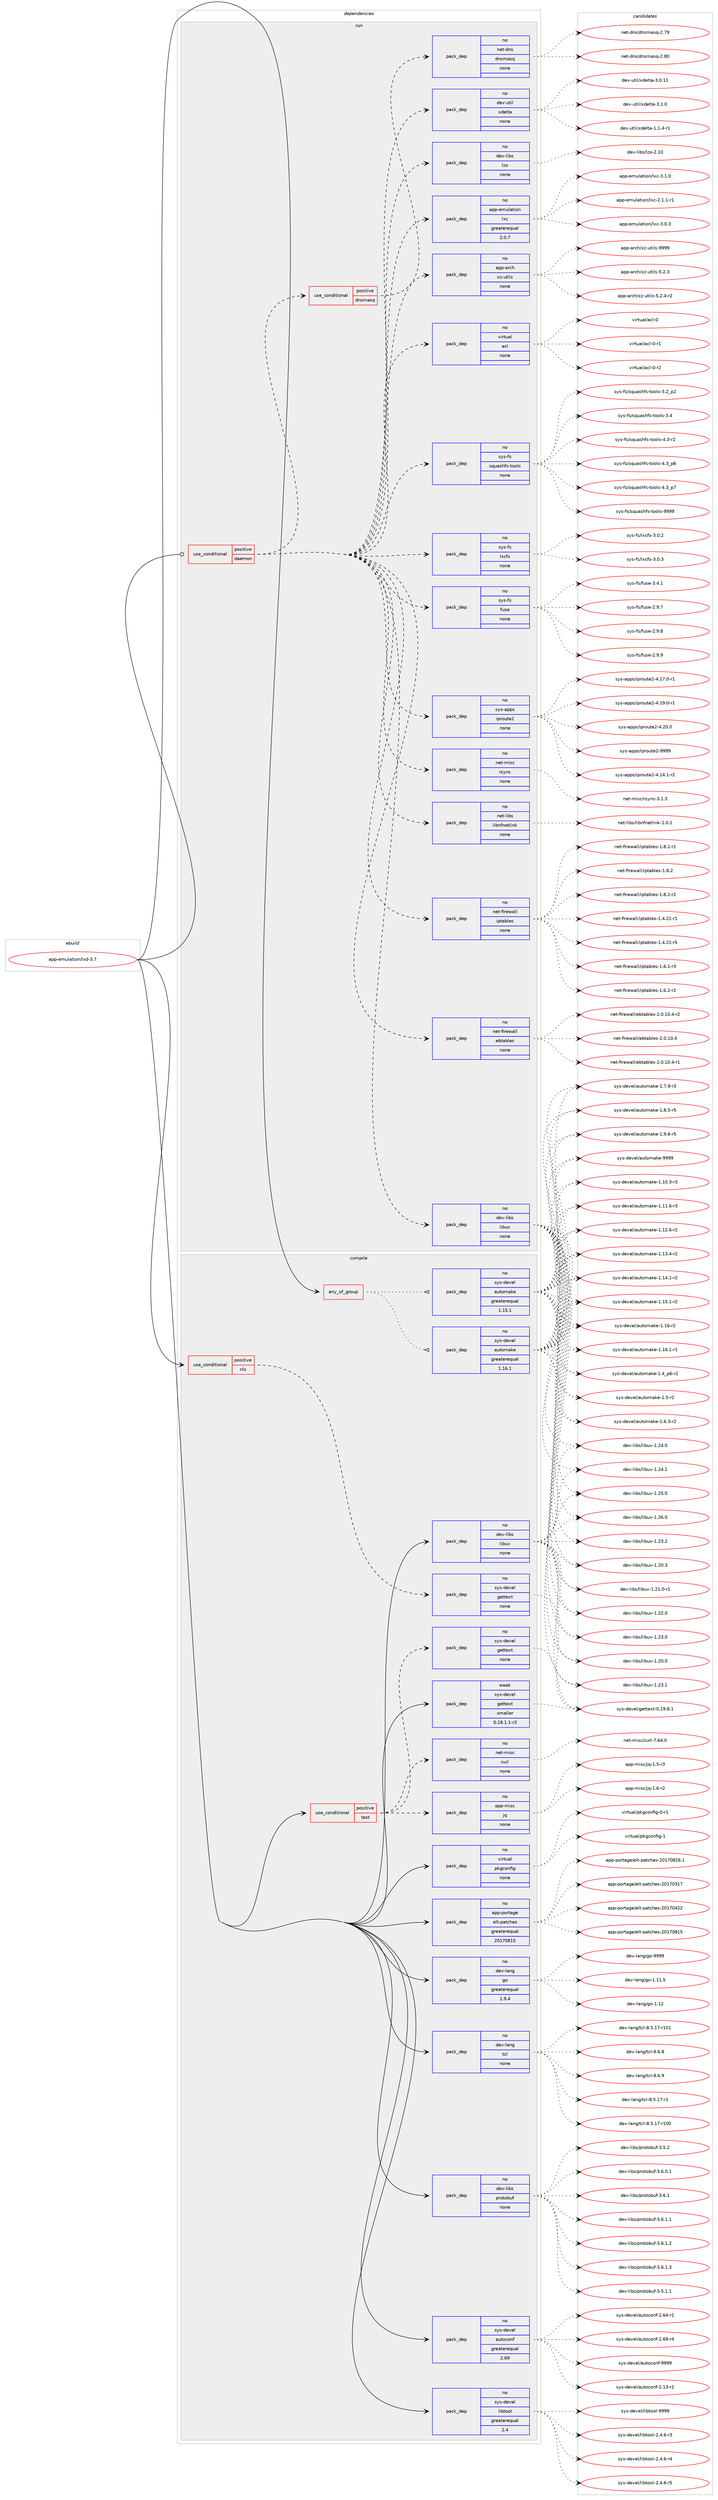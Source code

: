 digraph prolog {

# *************
# Graph options
# *************

newrank=true;
concentrate=true;
compound=true;
graph [rankdir=LR,fontname=Helvetica,fontsize=10,ranksep=1.5];#, ranksep=2.5, nodesep=0.2];
edge  [arrowhead=vee];
node  [fontname=Helvetica,fontsize=10];

# **********
# The ebuild
# **********

subgraph cluster_leftcol {
color=gray;
rank=same;
label=<<i>ebuild</i>>;
id [label="app-emulation/lxd-3.7", color=red, width=4, href="../app-emulation/lxd-3.7.svg"];
}

# ****************
# The dependencies
# ****************

subgraph cluster_midcol {
color=gray;
label=<<i>dependencies</i>>;
subgraph cluster_compile {
fillcolor="#eeeeee";
style=filled;
label=<<i>compile</i>>;
subgraph any19477 {
dependency1287120 [label=<<TABLE BORDER="0" CELLBORDER="1" CELLSPACING="0" CELLPADDING="4"><TR><TD CELLPADDING="10">any_of_group</TD></TR></TABLE>>, shape=none, color=red];subgraph pack916856 {
dependency1287121 [label=<<TABLE BORDER="0" CELLBORDER="1" CELLSPACING="0" CELLPADDING="4" WIDTH="220"><TR><TD ROWSPAN="6" CELLPADDING="30">pack_dep</TD></TR><TR><TD WIDTH="110">no</TD></TR><TR><TD>sys-devel</TD></TR><TR><TD>automake</TD></TR><TR><TD>greaterequal</TD></TR><TR><TD>1.16.1</TD></TR></TABLE>>, shape=none, color=blue];
}
dependency1287120:e -> dependency1287121:w [weight=20,style="dotted",arrowhead="oinv"];
subgraph pack916857 {
dependency1287122 [label=<<TABLE BORDER="0" CELLBORDER="1" CELLSPACING="0" CELLPADDING="4" WIDTH="220"><TR><TD ROWSPAN="6" CELLPADDING="30">pack_dep</TD></TR><TR><TD WIDTH="110">no</TD></TR><TR><TD>sys-devel</TD></TR><TR><TD>automake</TD></TR><TR><TD>greaterequal</TD></TR><TR><TD>1.15.1</TD></TR></TABLE>>, shape=none, color=blue];
}
dependency1287120:e -> dependency1287122:w [weight=20,style="dotted",arrowhead="oinv"];
}
id:e -> dependency1287120:w [weight=20,style="solid",arrowhead="vee"];
subgraph cond350259 {
dependency1287123 [label=<<TABLE BORDER="0" CELLBORDER="1" CELLSPACING="0" CELLPADDING="4"><TR><TD ROWSPAN="3" CELLPADDING="10">use_conditional</TD></TR><TR><TD>positive</TD></TR><TR><TD>nls</TD></TR></TABLE>>, shape=none, color=red];
subgraph pack916858 {
dependency1287124 [label=<<TABLE BORDER="0" CELLBORDER="1" CELLSPACING="0" CELLPADDING="4" WIDTH="220"><TR><TD ROWSPAN="6" CELLPADDING="30">pack_dep</TD></TR><TR><TD WIDTH="110">no</TD></TR><TR><TD>sys-devel</TD></TR><TR><TD>gettext</TD></TR><TR><TD>none</TD></TR><TR><TD></TD></TR></TABLE>>, shape=none, color=blue];
}
dependency1287123:e -> dependency1287124:w [weight=20,style="dashed",arrowhead="vee"];
}
id:e -> dependency1287123:w [weight=20,style="solid",arrowhead="vee"];
subgraph cond350260 {
dependency1287125 [label=<<TABLE BORDER="0" CELLBORDER="1" CELLSPACING="0" CELLPADDING="4"><TR><TD ROWSPAN="3" CELLPADDING="10">use_conditional</TD></TR><TR><TD>positive</TD></TR><TR><TD>test</TD></TR></TABLE>>, shape=none, color=red];
subgraph pack916859 {
dependency1287126 [label=<<TABLE BORDER="0" CELLBORDER="1" CELLSPACING="0" CELLPADDING="4" WIDTH="220"><TR><TD ROWSPAN="6" CELLPADDING="30">pack_dep</TD></TR><TR><TD WIDTH="110">no</TD></TR><TR><TD>app-misc</TD></TR><TR><TD>jq</TD></TR><TR><TD>none</TD></TR><TR><TD></TD></TR></TABLE>>, shape=none, color=blue];
}
dependency1287125:e -> dependency1287126:w [weight=20,style="dashed",arrowhead="vee"];
subgraph pack916860 {
dependency1287127 [label=<<TABLE BORDER="0" CELLBORDER="1" CELLSPACING="0" CELLPADDING="4" WIDTH="220"><TR><TD ROWSPAN="6" CELLPADDING="30">pack_dep</TD></TR><TR><TD WIDTH="110">no</TD></TR><TR><TD>net-misc</TD></TR><TR><TD>curl</TD></TR><TR><TD>none</TD></TR><TR><TD></TD></TR></TABLE>>, shape=none, color=blue];
}
dependency1287125:e -> dependency1287127:w [weight=20,style="dashed",arrowhead="vee"];
subgraph pack916861 {
dependency1287128 [label=<<TABLE BORDER="0" CELLBORDER="1" CELLSPACING="0" CELLPADDING="4" WIDTH="220"><TR><TD ROWSPAN="6" CELLPADDING="30">pack_dep</TD></TR><TR><TD WIDTH="110">no</TD></TR><TR><TD>sys-devel</TD></TR><TR><TD>gettext</TD></TR><TR><TD>none</TD></TR><TR><TD></TD></TR></TABLE>>, shape=none, color=blue];
}
dependency1287125:e -> dependency1287128:w [weight=20,style="dashed",arrowhead="vee"];
}
id:e -> dependency1287125:w [weight=20,style="solid",arrowhead="vee"];
subgraph pack916862 {
dependency1287129 [label=<<TABLE BORDER="0" CELLBORDER="1" CELLSPACING="0" CELLPADDING="4" WIDTH="220"><TR><TD ROWSPAN="6" CELLPADDING="30">pack_dep</TD></TR><TR><TD WIDTH="110">no</TD></TR><TR><TD>app-portage</TD></TR><TR><TD>elt-patches</TD></TR><TR><TD>greaterequal</TD></TR><TR><TD>20170815</TD></TR></TABLE>>, shape=none, color=blue];
}
id:e -> dependency1287129:w [weight=20,style="solid",arrowhead="vee"];
subgraph pack916863 {
dependency1287130 [label=<<TABLE BORDER="0" CELLBORDER="1" CELLSPACING="0" CELLPADDING="4" WIDTH="220"><TR><TD ROWSPAN="6" CELLPADDING="30">pack_dep</TD></TR><TR><TD WIDTH="110">no</TD></TR><TR><TD>dev-lang</TD></TR><TR><TD>go</TD></TR><TR><TD>greaterequal</TD></TR><TR><TD>1.9.4</TD></TR></TABLE>>, shape=none, color=blue];
}
id:e -> dependency1287130:w [weight=20,style="solid",arrowhead="vee"];
subgraph pack916864 {
dependency1287131 [label=<<TABLE BORDER="0" CELLBORDER="1" CELLSPACING="0" CELLPADDING="4" WIDTH="220"><TR><TD ROWSPAN="6" CELLPADDING="30">pack_dep</TD></TR><TR><TD WIDTH="110">no</TD></TR><TR><TD>dev-lang</TD></TR><TR><TD>tcl</TD></TR><TR><TD>none</TD></TR><TR><TD></TD></TR></TABLE>>, shape=none, color=blue];
}
id:e -> dependency1287131:w [weight=20,style="solid",arrowhead="vee"];
subgraph pack916865 {
dependency1287132 [label=<<TABLE BORDER="0" CELLBORDER="1" CELLSPACING="0" CELLPADDING="4" WIDTH="220"><TR><TD ROWSPAN="6" CELLPADDING="30">pack_dep</TD></TR><TR><TD WIDTH="110">no</TD></TR><TR><TD>dev-libs</TD></TR><TR><TD>libuv</TD></TR><TR><TD>none</TD></TR><TR><TD></TD></TR></TABLE>>, shape=none, color=blue];
}
id:e -> dependency1287132:w [weight=20,style="solid",arrowhead="vee"];
subgraph pack916866 {
dependency1287133 [label=<<TABLE BORDER="0" CELLBORDER="1" CELLSPACING="0" CELLPADDING="4" WIDTH="220"><TR><TD ROWSPAN="6" CELLPADDING="30">pack_dep</TD></TR><TR><TD WIDTH="110">no</TD></TR><TR><TD>dev-libs</TD></TR><TR><TD>protobuf</TD></TR><TR><TD>none</TD></TR><TR><TD></TD></TR></TABLE>>, shape=none, color=blue];
}
id:e -> dependency1287133:w [weight=20,style="solid",arrowhead="vee"];
subgraph pack916867 {
dependency1287134 [label=<<TABLE BORDER="0" CELLBORDER="1" CELLSPACING="0" CELLPADDING="4" WIDTH="220"><TR><TD ROWSPAN="6" CELLPADDING="30">pack_dep</TD></TR><TR><TD WIDTH="110">no</TD></TR><TR><TD>sys-devel</TD></TR><TR><TD>autoconf</TD></TR><TR><TD>greaterequal</TD></TR><TR><TD>2.69</TD></TR></TABLE>>, shape=none, color=blue];
}
id:e -> dependency1287134:w [weight=20,style="solid",arrowhead="vee"];
subgraph pack916868 {
dependency1287135 [label=<<TABLE BORDER="0" CELLBORDER="1" CELLSPACING="0" CELLPADDING="4" WIDTH="220"><TR><TD ROWSPAN="6" CELLPADDING="30">pack_dep</TD></TR><TR><TD WIDTH="110">no</TD></TR><TR><TD>sys-devel</TD></TR><TR><TD>libtool</TD></TR><TR><TD>greaterequal</TD></TR><TR><TD>2.4</TD></TR></TABLE>>, shape=none, color=blue];
}
id:e -> dependency1287135:w [weight=20,style="solid",arrowhead="vee"];
subgraph pack916869 {
dependency1287136 [label=<<TABLE BORDER="0" CELLBORDER="1" CELLSPACING="0" CELLPADDING="4" WIDTH="220"><TR><TD ROWSPAN="6" CELLPADDING="30">pack_dep</TD></TR><TR><TD WIDTH="110">no</TD></TR><TR><TD>virtual</TD></TR><TR><TD>pkgconfig</TD></TR><TR><TD>none</TD></TR><TR><TD></TD></TR></TABLE>>, shape=none, color=blue];
}
id:e -> dependency1287136:w [weight=20,style="solid",arrowhead="vee"];
subgraph pack916870 {
dependency1287137 [label=<<TABLE BORDER="0" CELLBORDER="1" CELLSPACING="0" CELLPADDING="4" WIDTH="220"><TR><TD ROWSPAN="6" CELLPADDING="30">pack_dep</TD></TR><TR><TD WIDTH="110">weak</TD></TR><TR><TD>sys-devel</TD></TR><TR><TD>gettext</TD></TR><TR><TD>smaller</TD></TR><TR><TD>0.18.1.1-r3</TD></TR></TABLE>>, shape=none, color=blue];
}
id:e -> dependency1287137:w [weight=20,style="solid",arrowhead="vee"];
}
subgraph cluster_compileandrun {
fillcolor="#eeeeee";
style=filled;
label=<<i>compile and run</i>>;
}
subgraph cluster_run {
fillcolor="#eeeeee";
style=filled;
label=<<i>run</i>>;
subgraph cond350261 {
dependency1287138 [label=<<TABLE BORDER="0" CELLBORDER="1" CELLSPACING="0" CELLPADDING="4"><TR><TD ROWSPAN="3" CELLPADDING="10">use_conditional</TD></TR><TR><TD>positive</TD></TR><TR><TD>daemon</TD></TR></TABLE>>, shape=none, color=red];
subgraph pack916871 {
dependency1287139 [label=<<TABLE BORDER="0" CELLBORDER="1" CELLSPACING="0" CELLPADDING="4" WIDTH="220"><TR><TD ROWSPAN="6" CELLPADDING="30">pack_dep</TD></TR><TR><TD WIDTH="110">no</TD></TR><TR><TD>app-arch</TD></TR><TR><TD>xz-utils</TD></TR><TR><TD>none</TD></TR><TR><TD></TD></TR></TABLE>>, shape=none, color=blue];
}
dependency1287138:e -> dependency1287139:w [weight=20,style="dashed",arrowhead="vee"];
subgraph pack916872 {
dependency1287140 [label=<<TABLE BORDER="0" CELLBORDER="1" CELLSPACING="0" CELLPADDING="4" WIDTH="220"><TR><TD ROWSPAN="6" CELLPADDING="30">pack_dep</TD></TR><TR><TD WIDTH="110">no</TD></TR><TR><TD>app-emulation</TD></TR><TR><TD>lxc</TD></TR><TR><TD>greaterequal</TD></TR><TR><TD>2.0.7</TD></TR></TABLE>>, shape=none, color=blue];
}
dependency1287138:e -> dependency1287140:w [weight=20,style="dashed",arrowhead="vee"];
subgraph pack916873 {
dependency1287141 [label=<<TABLE BORDER="0" CELLBORDER="1" CELLSPACING="0" CELLPADDING="4" WIDTH="220"><TR><TD ROWSPAN="6" CELLPADDING="30">pack_dep</TD></TR><TR><TD WIDTH="110">no</TD></TR><TR><TD>dev-libs</TD></TR><TR><TD>libuv</TD></TR><TR><TD>none</TD></TR><TR><TD></TD></TR></TABLE>>, shape=none, color=blue];
}
dependency1287138:e -> dependency1287141:w [weight=20,style="dashed",arrowhead="vee"];
subgraph pack916874 {
dependency1287142 [label=<<TABLE BORDER="0" CELLBORDER="1" CELLSPACING="0" CELLPADDING="4" WIDTH="220"><TR><TD ROWSPAN="6" CELLPADDING="30">pack_dep</TD></TR><TR><TD WIDTH="110">no</TD></TR><TR><TD>dev-libs</TD></TR><TR><TD>lzo</TD></TR><TR><TD>none</TD></TR><TR><TD></TD></TR></TABLE>>, shape=none, color=blue];
}
dependency1287138:e -> dependency1287142:w [weight=20,style="dashed",arrowhead="vee"];
subgraph pack916875 {
dependency1287143 [label=<<TABLE BORDER="0" CELLBORDER="1" CELLSPACING="0" CELLPADDING="4" WIDTH="220"><TR><TD ROWSPAN="6" CELLPADDING="30">pack_dep</TD></TR><TR><TD WIDTH="110">no</TD></TR><TR><TD>dev-util</TD></TR><TR><TD>xdelta</TD></TR><TR><TD>none</TD></TR><TR><TD></TD></TR></TABLE>>, shape=none, color=blue];
}
dependency1287138:e -> dependency1287143:w [weight=20,style="dashed",arrowhead="vee"];
subgraph cond350262 {
dependency1287144 [label=<<TABLE BORDER="0" CELLBORDER="1" CELLSPACING="0" CELLPADDING="4"><TR><TD ROWSPAN="3" CELLPADDING="10">use_conditional</TD></TR><TR><TD>positive</TD></TR><TR><TD>dnsmasq</TD></TR></TABLE>>, shape=none, color=red];
subgraph pack916876 {
dependency1287145 [label=<<TABLE BORDER="0" CELLBORDER="1" CELLSPACING="0" CELLPADDING="4" WIDTH="220"><TR><TD ROWSPAN="6" CELLPADDING="30">pack_dep</TD></TR><TR><TD WIDTH="110">no</TD></TR><TR><TD>net-dns</TD></TR><TR><TD>dnsmasq</TD></TR><TR><TD>none</TD></TR><TR><TD></TD></TR></TABLE>>, shape=none, color=blue];
}
dependency1287144:e -> dependency1287145:w [weight=20,style="dashed",arrowhead="vee"];
}
dependency1287138:e -> dependency1287144:w [weight=20,style="dashed",arrowhead="vee"];
subgraph pack916877 {
dependency1287146 [label=<<TABLE BORDER="0" CELLBORDER="1" CELLSPACING="0" CELLPADDING="4" WIDTH="220"><TR><TD ROWSPAN="6" CELLPADDING="30">pack_dep</TD></TR><TR><TD WIDTH="110">no</TD></TR><TR><TD>net-firewall</TD></TR><TR><TD>ebtables</TD></TR><TR><TD>none</TD></TR><TR><TD></TD></TR></TABLE>>, shape=none, color=blue];
}
dependency1287138:e -> dependency1287146:w [weight=20,style="dashed",arrowhead="vee"];
subgraph pack916878 {
dependency1287147 [label=<<TABLE BORDER="0" CELLBORDER="1" CELLSPACING="0" CELLPADDING="4" WIDTH="220"><TR><TD ROWSPAN="6" CELLPADDING="30">pack_dep</TD></TR><TR><TD WIDTH="110">no</TD></TR><TR><TD>net-firewall</TD></TR><TR><TD>iptables</TD></TR><TR><TD>none</TD></TR><TR><TD></TD></TR></TABLE>>, shape=none, color=blue];
}
dependency1287138:e -> dependency1287147:w [weight=20,style="dashed",arrowhead="vee"];
subgraph pack916879 {
dependency1287148 [label=<<TABLE BORDER="0" CELLBORDER="1" CELLSPACING="0" CELLPADDING="4" WIDTH="220"><TR><TD ROWSPAN="6" CELLPADDING="30">pack_dep</TD></TR><TR><TD WIDTH="110">no</TD></TR><TR><TD>net-libs</TD></TR><TR><TD>libnfnetlink</TD></TR><TR><TD>none</TD></TR><TR><TD></TD></TR></TABLE>>, shape=none, color=blue];
}
dependency1287138:e -> dependency1287148:w [weight=20,style="dashed",arrowhead="vee"];
subgraph pack916880 {
dependency1287149 [label=<<TABLE BORDER="0" CELLBORDER="1" CELLSPACING="0" CELLPADDING="4" WIDTH="220"><TR><TD ROWSPAN="6" CELLPADDING="30">pack_dep</TD></TR><TR><TD WIDTH="110">no</TD></TR><TR><TD>net-misc</TD></TR><TR><TD>rsync</TD></TR><TR><TD>none</TD></TR><TR><TD></TD></TR></TABLE>>, shape=none, color=blue];
}
dependency1287138:e -> dependency1287149:w [weight=20,style="dashed",arrowhead="vee"];
subgraph pack916881 {
dependency1287150 [label=<<TABLE BORDER="0" CELLBORDER="1" CELLSPACING="0" CELLPADDING="4" WIDTH="220"><TR><TD ROWSPAN="6" CELLPADDING="30">pack_dep</TD></TR><TR><TD WIDTH="110">no</TD></TR><TR><TD>sys-apps</TD></TR><TR><TD>iproute2</TD></TR><TR><TD>none</TD></TR><TR><TD></TD></TR></TABLE>>, shape=none, color=blue];
}
dependency1287138:e -> dependency1287150:w [weight=20,style="dashed",arrowhead="vee"];
subgraph pack916882 {
dependency1287151 [label=<<TABLE BORDER="0" CELLBORDER="1" CELLSPACING="0" CELLPADDING="4" WIDTH="220"><TR><TD ROWSPAN="6" CELLPADDING="30">pack_dep</TD></TR><TR><TD WIDTH="110">no</TD></TR><TR><TD>sys-fs</TD></TR><TR><TD>fuse</TD></TR><TR><TD>none</TD></TR><TR><TD></TD></TR></TABLE>>, shape=none, color=blue];
}
dependency1287138:e -> dependency1287151:w [weight=20,style="dashed",arrowhead="vee"];
subgraph pack916883 {
dependency1287152 [label=<<TABLE BORDER="0" CELLBORDER="1" CELLSPACING="0" CELLPADDING="4" WIDTH="220"><TR><TD ROWSPAN="6" CELLPADDING="30">pack_dep</TD></TR><TR><TD WIDTH="110">no</TD></TR><TR><TD>sys-fs</TD></TR><TR><TD>lxcfs</TD></TR><TR><TD>none</TD></TR><TR><TD></TD></TR></TABLE>>, shape=none, color=blue];
}
dependency1287138:e -> dependency1287152:w [weight=20,style="dashed",arrowhead="vee"];
subgraph pack916884 {
dependency1287153 [label=<<TABLE BORDER="0" CELLBORDER="1" CELLSPACING="0" CELLPADDING="4" WIDTH="220"><TR><TD ROWSPAN="6" CELLPADDING="30">pack_dep</TD></TR><TR><TD WIDTH="110">no</TD></TR><TR><TD>sys-fs</TD></TR><TR><TD>squashfs-tools</TD></TR><TR><TD>none</TD></TR><TR><TD></TD></TR></TABLE>>, shape=none, color=blue];
}
dependency1287138:e -> dependency1287153:w [weight=20,style="dashed",arrowhead="vee"];
subgraph pack916885 {
dependency1287154 [label=<<TABLE BORDER="0" CELLBORDER="1" CELLSPACING="0" CELLPADDING="4" WIDTH="220"><TR><TD ROWSPAN="6" CELLPADDING="30">pack_dep</TD></TR><TR><TD WIDTH="110">no</TD></TR><TR><TD>virtual</TD></TR><TR><TD>acl</TD></TR><TR><TD>none</TD></TR><TR><TD></TD></TR></TABLE>>, shape=none, color=blue];
}
dependency1287138:e -> dependency1287154:w [weight=20,style="dashed",arrowhead="vee"];
}
id:e -> dependency1287138:w [weight=20,style="solid",arrowhead="odot"];
}
}

# **************
# The candidates
# **************

subgraph cluster_choices {
rank=same;
color=gray;
label=<<i>candidates</i>>;

subgraph choice916856 {
color=black;
nodesep=1;
choice11512111545100101118101108479711711611110997107101454946494846514511451 [label="sys-devel/automake-1.10.3-r3", color=red, width=4,href="../sys-devel/automake-1.10.3-r3.svg"];
choice11512111545100101118101108479711711611110997107101454946494946544511451 [label="sys-devel/automake-1.11.6-r3", color=red, width=4,href="../sys-devel/automake-1.11.6-r3.svg"];
choice11512111545100101118101108479711711611110997107101454946495046544511450 [label="sys-devel/automake-1.12.6-r2", color=red, width=4,href="../sys-devel/automake-1.12.6-r2.svg"];
choice11512111545100101118101108479711711611110997107101454946495146524511450 [label="sys-devel/automake-1.13.4-r2", color=red, width=4,href="../sys-devel/automake-1.13.4-r2.svg"];
choice11512111545100101118101108479711711611110997107101454946495246494511450 [label="sys-devel/automake-1.14.1-r2", color=red, width=4,href="../sys-devel/automake-1.14.1-r2.svg"];
choice11512111545100101118101108479711711611110997107101454946495346494511450 [label="sys-devel/automake-1.15.1-r2", color=red, width=4,href="../sys-devel/automake-1.15.1-r2.svg"];
choice1151211154510010111810110847971171161111099710710145494649544511450 [label="sys-devel/automake-1.16-r2", color=red, width=4,href="../sys-devel/automake-1.16-r2.svg"];
choice11512111545100101118101108479711711611110997107101454946495446494511449 [label="sys-devel/automake-1.16.1-r1", color=red, width=4,href="../sys-devel/automake-1.16.1-r1.svg"];
choice115121115451001011181011084797117116111109971071014549465295112544511450 [label="sys-devel/automake-1.4_p6-r2", color=red, width=4,href="../sys-devel/automake-1.4_p6-r2.svg"];
choice11512111545100101118101108479711711611110997107101454946534511450 [label="sys-devel/automake-1.5-r2", color=red, width=4,href="../sys-devel/automake-1.5-r2.svg"];
choice115121115451001011181011084797117116111109971071014549465446514511450 [label="sys-devel/automake-1.6.3-r2", color=red, width=4,href="../sys-devel/automake-1.6.3-r2.svg"];
choice115121115451001011181011084797117116111109971071014549465546574511451 [label="sys-devel/automake-1.7.9-r3", color=red, width=4,href="../sys-devel/automake-1.7.9-r3.svg"];
choice115121115451001011181011084797117116111109971071014549465646534511453 [label="sys-devel/automake-1.8.5-r5", color=red, width=4,href="../sys-devel/automake-1.8.5-r5.svg"];
choice115121115451001011181011084797117116111109971071014549465746544511453 [label="sys-devel/automake-1.9.6-r5", color=red, width=4,href="../sys-devel/automake-1.9.6-r5.svg"];
choice115121115451001011181011084797117116111109971071014557575757 [label="sys-devel/automake-9999", color=red, width=4,href="../sys-devel/automake-9999.svg"];
dependency1287121:e -> choice11512111545100101118101108479711711611110997107101454946494846514511451:w [style=dotted,weight="100"];
dependency1287121:e -> choice11512111545100101118101108479711711611110997107101454946494946544511451:w [style=dotted,weight="100"];
dependency1287121:e -> choice11512111545100101118101108479711711611110997107101454946495046544511450:w [style=dotted,weight="100"];
dependency1287121:e -> choice11512111545100101118101108479711711611110997107101454946495146524511450:w [style=dotted,weight="100"];
dependency1287121:e -> choice11512111545100101118101108479711711611110997107101454946495246494511450:w [style=dotted,weight="100"];
dependency1287121:e -> choice11512111545100101118101108479711711611110997107101454946495346494511450:w [style=dotted,weight="100"];
dependency1287121:e -> choice1151211154510010111810110847971171161111099710710145494649544511450:w [style=dotted,weight="100"];
dependency1287121:e -> choice11512111545100101118101108479711711611110997107101454946495446494511449:w [style=dotted,weight="100"];
dependency1287121:e -> choice115121115451001011181011084797117116111109971071014549465295112544511450:w [style=dotted,weight="100"];
dependency1287121:e -> choice11512111545100101118101108479711711611110997107101454946534511450:w [style=dotted,weight="100"];
dependency1287121:e -> choice115121115451001011181011084797117116111109971071014549465446514511450:w [style=dotted,weight="100"];
dependency1287121:e -> choice115121115451001011181011084797117116111109971071014549465546574511451:w [style=dotted,weight="100"];
dependency1287121:e -> choice115121115451001011181011084797117116111109971071014549465646534511453:w [style=dotted,weight="100"];
dependency1287121:e -> choice115121115451001011181011084797117116111109971071014549465746544511453:w [style=dotted,weight="100"];
dependency1287121:e -> choice115121115451001011181011084797117116111109971071014557575757:w [style=dotted,weight="100"];
}
subgraph choice916857 {
color=black;
nodesep=1;
choice11512111545100101118101108479711711611110997107101454946494846514511451 [label="sys-devel/automake-1.10.3-r3", color=red, width=4,href="../sys-devel/automake-1.10.3-r3.svg"];
choice11512111545100101118101108479711711611110997107101454946494946544511451 [label="sys-devel/automake-1.11.6-r3", color=red, width=4,href="../sys-devel/automake-1.11.6-r3.svg"];
choice11512111545100101118101108479711711611110997107101454946495046544511450 [label="sys-devel/automake-1.12.6-r2", color=red, width=4,href="../sys-devel/automake-1.12.6-r2.svg"];
choice11512111545100101118101108479711711611110997107101454946495146524511450 [label="sys-devel/automake-1.13.4-r2", color=red, width=4,href="../sys-devel/automake-1.13.4-r2.svg"];
choice11512111545100101118101108479711711611110997107101454946495246494511450 [label="sys-devel/automake-1.14.1-r2", color=red, width=4,href="../sys-devel/automake-1.14.1-r2.svg"];
choice11512111545100101118101108479711711611110997107101454946495346494511450 [label="sys-devel/automake-1.15.1-r2", color=red, width=4,href="../sys-devel/automake-1.15.1-r2.svg"];
choice1151211154510010111810110847971171161111099710710145494649544511450 [label="sys-devel/automake-1.16-r2", color=red, width=4,href="../sys-devel/automake-1.16-r2.svg"];
choice11512111545100101118101108479711711611110997107101454946495446494511449 [label="sys-devel/automake-1.16.1-r1", color=red, width=4,href="../sys-devel/automake-1.16.1-r1.svg"];
choice115121115451001011181011084797117116111109971071014549465295112544511450 [label="sys-devel/automake-1.4_p6-r2", color=red, width=4,href="../sys-devel/automake-1.4_p6-r2.svg"];
choice11512111545100101118101108479711711611110997107101454946534511450 [label="sys-devel/automake-1.5-r2", color=red, width=4,href="../sys-devel/automake-1.5-r2.svg"];
choice115121115451001011181011084797117116111109971071014549465446514511450 [label="sys-devel/automake-1.6.3-r2", color=red, width=4,href="../sys-devel/automake-1.6.3-r2.svg"];
choice115121115451001011181011084797117116111109971071014549465546574511451 [label="sys-devel/automake-1.7.9-r3", color=red, width=4,href="../sys-devel/automake-1.7.9-r3.svg"];
choice115121115451001011181011084797117116111109971071014549465646534511453 [label="sys-devel/automake-1.8.5-r5", color=red, width=4,href="../sys-devel/automake-1.8.5-r5.svg"];
choice115121115451001011181011084797117116111109971071014549465746544511453 [label="sys-devel/automake-1.9.6-r5", color=red, width=4,href="../sys-devel/automake-1.9.6-r5.svg"];
choice115121115451001011181011084797117116111109971071014557575757 [label="sys-devel/automake-9999", color=red, width=4,href="../sys-devel/automake-9999.svg"];
dependency1287122:e -> choice11512111545100101118101108479711711611110997107101454946494846514511451:w [style=dotted,weight="100"];
dependency1287122:e -> choice11512111545100101118101108479711711611110997107101454946494946544511451:w [style=dotted,weight="100"];
dependency1287122:e -> choice11512111545100101118101108479711711611110997107101454946495046544511450:w [style=dotted,weight="100"];
dependency1287122:e -> choice11512111545100101118101108479711711611110997107101454946495146524511450:w [style=dotted,weight="100"];
dependency1287122:e -> choice11512111545100101118101108479711711611110997107101454946495246494511450:w [style=dotted,weight="100"];
dependency1287122:e -> choice11512111545100101118101108479711711611110997107101454946495346494511450:w [style=dotted,weight="100"];
dependency1287122:e -> choice1151211154510010111810110847971171161111099710710145494649544511450:w [style=dotted,weight="100"];
dependency1287122:e -> choice11512111545100101118101108479711711611110997107101454946495446494511449:w [style=dotted,weight="100"];
dependency1287122:e -> choice115121115451001011181011084797117116111109971071014549465295112544511450:w [style=dotted,weight="100"];
dependency1287122:e -> choice11512111545100101118101108479711711611110997107101454946534511450:w [style=dotted,weight="100"];
dependency1287122:e -> choice115121115451001011181011084797117116111109971071014549465446514511450:w [style=dotted,weight="100"];
dependency1287122:e -> choice115121115451001011181011084797117116111109971071014549465546574511451:w [style=dotted,weight="100"];
dependency1287122:e -> choice115121115451001011181011084797117116111109971071014549465646534511453:w [style=dotted,weight="100"];
dependency1287122:e -> choice115121115451001011181011084797117116111109971071014549465746544511453:w [style=dotted,weight="100"];
dependency1287122:e -> choice115121115451001011181011084797117116111109971071014557575757:w [style=dotted,weight="100"];
}
subgraph choice916858 {
color=black;
nodesep=1;
choice1151211154510010111810110847103101116116101120116454846495746564649 [label="sys-devel/gettext-0.19.8.1", color=red, width=4,href="../sys-devel/gettext-0.19.8.1.svg"];
dependency1287124:e -> choice1151211154510010111810110847103101116116101120116454846495746564649:w [style=dotted,weight="100"];
}
subgraph choice916859 {
color=black;
nodesep=1;
choice97112112451091051159947106113454946534511451 [label="app-misc/jq-1.5-r3", color=red, width=4,href="../app-misc/jq-1.5-r3.svg"];
choice97112112451091051159947106113454946544511450 [label="app-misc/jq-1.6-r2", color=red, width=4,href="../app-misc/jq-1.6-r2.svg"];
dependency1287126:e -> choice97112112451091051159947106113454946534511451:w [style=dotted,weight="100"];
dependency1287126:e -> choice97112112451091051159947106113454946544511450:w [style=dotted,weight="100"];
}
subgraph choice916860 {
color=black;
nodesep=1;
choice1101011164510910511599479911711410845554654524648 [label="net-misc/curl-7.64.0", color=red, width=4,href="../net-misc/curl-7.64.0.svg"];
dependency1287127:e -> choice1101011164510910511599479911711410845554654524648:w [style=dotted,weight="100"];
}
subgraph choice916861 {
color=black;
nodesep=1;
choice1151211154510010111810110847103101116116101120116454846495746564649 [label="sys-devel/gettext-0.19.8.1", color=red, width=4,href="../sys-devel/gettext-0.19.8.1.svg"];
dependency1287128:e -> choice1151211154510010111810110847103101116116101120116454846495746564649:w [style=dotted,weight="100"];
}
subgraph choice916862 {
color=black;
nodesep=1;
choice97112112451121111141169710310147101108116451129711699104101115455048495548514955 [label="app-portage/elt-patches-20170317", color=red, width=4,href="../app-portage/elt-patches-20170317.svg"];
choice97112112451121111141169710310147101108116451129711699104101115455048495548525050 [label="app-portage/elt-patches-20170422", color=red, width=4,href="../app-portage/elt-patches-20170422.svg"];
choice97112112451121111141169710310147101108116451129711699104101115455048495548564953 [label="app-portage/elt-patches-20170815", color=red, width=4,href="../app-portage/elt-patches-20170815.svg"];
choice971121124511211111411697103101471011081164511297116991041011154550484955485650544649 [label="app-portage/elt-patches-20170826.1", color=red, width=4,href="../app-portage/elt-patches-20170826.1.svg"];
dependency1287129:e -> choice97112112451121111141169710310147101108116451129711699104101115455048495548514955:w [style=dotted,weight="100"];
dependency1287129:e -> choice97112112451121111141169710310147101108116451129711699104101115455048495548525050:w [style=dotted,weight="100"];
dependency1287129:e -> choice97112112451121111141169710310147101108116451129711699104101115455048495548564953:w [style=dotted,weight="100"];
dependency1287129:e -> choice971121124511211111411697103101471011081164511297116991041011154550484955485650544649:w [style=dotted,weight="100"];
}
subgraph choice916863 {
color=black;
nodesep=1;
choice10010111845108971101034710311145494649494653 [label="dev-lang/go-1.11.5", color=red, width=4,href="../dev-lang/go-1.11.5.svg"];
choice1001011184510897110103471031114549464950 [label="dev-lang/go-1.12", color=red, width=4,href="../dev-lang/go-1.12.svg"];
choice1001011184510897110103471031114557575757 [label="dev-lang/go-9999", color=red, width=4,href="../dev-lang/go-9999.svg"];
dependency1287130:e -> choice10010111845108971101034710311145494649494653:w [style=dotted,weight="100"];
dependency1287130:e -> choice1001011184510897110103471031114549464950:w [style=dotted,weight="100"];
dependency1287130:e -> choice1001011184510897110103471031114557575757:w [style=dotted,weight="100"];
}
subgraph choice916864 {
color=black;
nodesep=1;
choice10010111845108971101034711699108455646534649554511449 [label="dev-lang/tcl-8.5.17-r1", color=red, width=4,href="../dev-lang/tcl-8.5.17-r1.svg"];
choice100101118451089711010347116991084556465346495545114494848 [label="dev-lang/tcl-8.5.17-r100", color=red, width=4,href="../dev-lang/tcl-8.5.17-r100.svg"];
choice100101118451089711010347116991084556465346495545114494849 [label="dev-lang/tcl-8.5.17-r101", color=red, width=4,href="../dev-lang/tcl-8.5.17-r101.svg"];
choice10010111845108971101034711699108455646544656 [label="dev-lang/tcl-8.6.8", color=red, width=4,href="../dev-lang/tcl-8.6.8.svg"];
choice10010111845108971101034711699108455646544657 [label="dev-lang/tcl-8.6.9", color=red, width=4,href="../dev-lang/tcl-8.6.9.svg"];
dependency1287131:e -> choice10010111845108971101034711699108455646534649554511449:w [style=dotted,weight="100"];
dependency1287131:e -> choice100101118451089711010347116991084556465346495545114494848:w [style=dotted,weight="100"];
dependency1287131:e -> choice100101118451089711010347116991084556465346495545114494849:w [style=dotted,weight="100"];
dependency1287131:e -> choice10010111845108971101034711699108455646544656:w [style=dotted,weight="100"];
dependency1287131:e -> choice10010111845108971101034711699108455646544657:w [style=dotted,weight="100"];
}
subgraph choice916865 {
color=black;
nodesep=1;
choice1001011184510810598115471081059811711845494650484648 [label="dev-libs/libuv-1.20.0", color=red, width=4,href="../dev-libs/libuv-1.20.0.svg"];
choice1001011184510810598115471081059811711845494650484651 [label="dev-libs/libuv-1.20.3", color=red, width=4,href="../dev-libs/libuv-1.20.3.svg"];
choice10010111845108105981154710810598117118454946504946484511449 [label="dev-libs/libuv-1.21.0-r1", color=red, width=4,href="../dev-libs/libuv-1.21.0-r1.svg"];
choice1001011184510810598115471081059811711845494650504648 [label="dev-libs/libuv-1.22.0", color=red, width=4,href="../dev-libs/libuv-1.22.0.svg"];
choice1001011184510810598115471081059811711845494650514648 [label="dev-libs/libuv-1.23.0", color=red, width=4,href="../dev-libs/libuv-1.23.0.svg"];
choice1001011184510810598115471081059811711845494650514649 [label="dev-libs/libuv-1.23.1", color=red, width=4,href="../dev-libs/libuv-1.23.1.svg"];
choice1001011184510810598115471081059811711845494650514650 [label="dev-libs/libuv-1.23.2", color=red, width=4,href="../dev-libs/libuv-1.23.2.svg"];
choice1001011184510810598115471081059811711845494650524648 [label="dev-libs/libuv-1.24.0", color=red, width=4,href="../dev-libs/libuv-1.24.0.svg"];
choice1001011184510810598115471081059811711845494650524649 [label="dev-libs/libuv-1.24.1", color=red, width=4,href="../dev-libs/libuv-1.24.1.svg"];
choice1001011184510810598115471081059811711845494650534648 [label="dev-libs/libuv-1.25.0", color=red, width=4,href="../dev-libs/libuv-1.25.0.svg"];
choice1001011184510810598115471081059811711845494650544648 [label="dev-libs/libuv-1.26.0", color=red, width=4,href="../dev-libs/libuv-1.26.0.svg"];
dependency1287132:e -> choice1001011184510810598115471081059811711845494650484648:w [style=dotted,weight="100"];
dependency1287132:e -> choice1001011184510810598115471081059811711845494650484651:w [style=dotted,weight="100"];
dependency1287132:e -> choice10010111845108105981154710810598117118454946504946484511449:w [style=dotted,weight="100"];
dependency1287132:e -> choice1001011184510810598115471081059811711845494650504648:w [style=dotted,weight="100"];
dependency1287132:e -> choice1001011184510810598115471081059811711845494650514648:w [style=dotted,weight="100"];
dependency1287132:e -> choice1001011184510810598115471081059811711845494650514649:w [style=dotted,weight="100"];
dependency1287132:e -> choice1001011184510810598115471081059811711845494650514650:w [style=dotted,weight="100"];
dependency1287132:e -> choice1001011184510810598115471081059811711845494650524648:w [style=dotted,weight="100"];
dependency1287132:e -> choice1001011184510810598115471081059811711845494650524649:w [style=dotted,weight="100"];
dependency1287132:e -> choice1001011184510810598115471081059811711845494650534648:w [style=dotted,weight="100"];
dependency1287132:e -> choice1001011184510810598115471081059811711845494650544648:w [style=dotted,weight="100"];
}
subgraph choice916866 {
color=black;
nodesep=1;
choice100101118451081059811547112114111116111981171024551465346494649 [label="dev-libs/protobuf-3.5.1.1", color=red, width=4,href="../dev-libs/protobuf-3.5.1.1.svg"];
choice10010111845108105981154711211411111611198117102455146534650 [label="dev-libs/protobuf-3.5.2", color=red, width=4,href="../dev-libs/protobuf-3.5.2.svg"];
choice100101118451081059811547112114111116111981171024551465446484649 [label="dev-libs/protobuf-3.6.0.1", color=red, width=4,href="../dev-libs/protobuf-3.6.0.1.svg"];
choice10010111845108105981154711211411111611198117102455146544649 [label="dev-libs/protobuf-3.6.1", color=red, width=4,href="../dev-libs/protobuf-3.6.1.svg"];
choice100101118451081059811547112114111116111981171024551465446494649 [label="dev-libs/protobuf-3.6.1.1", color=red, width=4,href="../dev-libs/protobuf-3.6.1.1.svg"];
choice100101118451081059811547112114111116111981171024551465446494650 [label="dev-libs/protobuf-3.6.1.2", color=red, width=4,href="../dev-libs/protobuf-3.6.1.2.svg"];
choice100101118451081059811547112114111116111981171024551465446494651 [label="dev-libs/protobuf-3.6.1.3", color=red, width=4,href="../dev-libs/protobuf-3.6.1.3.svg"];
dependency1287133:e -> choice100101118451081059811547112114111116111981171024551465346494649:w [style=dotted,weight="100"];
dependency1287133:e -> choice10010111845108105981154711211411111611198117102455146534650:w [style=dotted,weight="100"];
dependency1287133:e -> choice100101118451081059811547112114111116111981171024551465446484649:w [style=dotted,weight="100"];
dependency1287133:e -> choice10010111845108105981154711211411111611198117102455146544649:w [style=dotted,weight="100"];
dependency1287133:e -> choice100101118451081059811547112114111116111981171024551465446494649:w [style=dotted,weight="100"];
dependency1287133:e -> choice100101118451081059811547112114111116111981171024551465446494650:w [style=dotted,weight="100"];
dependency1287133:e -> choice100101118451081059811547112114111116111981171024551465446494651:w [style=dotted,weight="100"];
}
subgraph choice916867 {
color=black;
nodesep=1;
choice1151211154510010111810110847971171161119911111010245504649514511449 [label="sys-devel/autoconf-2.13-r1", color=red, width=4,href="../sys-devel/autoconf-2.13-r1.svg"];
choice1151211154510010111810110847971171161119911111010245504654524511449 [label="sys-devel/autoconf-2.64-r1", color=red, width=4,href="../sys-devel/autoconf-2.64-r1.svg"];
choice1151211154510010111810110847971171161119911111010245504654574511452 [label="sys-devel/autoconf-2.69-r4", color=red, width=4,href="../sys-devel/autoconf-2.69-r4.svg"];
choice115121115451001011181011084797117116111991111101024557575757 [label="sys-devel/autoconf-9999", color=red, width=4,href="../sys-devel/autoconf-9999.svg"];
dependency1287134:e -> choice1151211154510010111810110847971171161119911111010245504649514511449:w [style=dotted,weight="100"];
dependency1287134:e -> choice1151211154510010111810110847971171161119911111010245504654524511449:w [style=dotted,weight="100"];
dependency1287134:e -> choice1151211154510010111810110847971171161119911111010245504654574511452:w [style=dotted,weight="100"];
dependency1287134:e -> choice115121115451001011181011084797117116111991111101024557575757:w [style=dotted,weight="100"];
}
subgraph choice916868 {
color=black;
nodesep=1;
choice1151211154510010111810110847108105981161111111084550465246544511451 [label="sys-devel/libtool-2.4.6-r3", color=red, width=4,href="../sys-devel/libtool-2.4.6-r3.svg"];
choice1151211154510010111810110847108105981161111111084550465246544511452 [label="sys-devel/libtool-2.4.6-r4", color=red, width=4,href="../sys-devel/libtool-2.4.6-r4.svg"];
choice1151211154510010111810110847108105981161111111084550465246544511453 [label="sys-devel/libtool-2.4.6-r5", color=red, width=4,href="../sys-devel/libtool-2.4.6-r5.svg"];
choice1151211154510010111810110847108105981161111111084557575757 [label="sys-devel/libtool-9999", color=red, width=4,href="../sys-devel/libtool-9999.svg"];
dependency1287135:e -> choice1151211154510010111810110847108105981161111111084550465246544511451:w [style=dotted,weight="100"];
dependency1287135:e -> choice1151211154510010111810110847108105981161111111084550465246544511452:w [style=dotted,weight="100"];
dependency1287135:e -> choice1151211154510010111810110847108105981161111111084550465246544511453:w [style=dotted,weight="100"];
dependency1287135:e -> choice1151211154510010111810110847108105981161111111084557575757:w [style=dotted,weight="100"];
}
subgraph choice916869 {
color=black;
nodesep=1;
choice11810511411611797108471121071039911111010210510345484511449 [label="virtual/pkgconfig-0-r1", color=red, width=4,href="../virtual/pkgconfig-0-r1.svg"];
choice1181051141161179710847112107103991111101021051034549 [label="virtual/pkgconfig-1", color=red, width=4,href="../virtual/pkgconfig-1.svg"];
dependency1287136:e -> choice11810511411611797108471121071039911111010210510345484511449:w [style=dotted,weight="100"];
dependency1287136:e -> choice1181051141161179710847112107103991111101021051034549:w [style=dotted,weight="100"];
}
subgraph choice916870 {
color=black;
nodesep=1;
choice1151211154510010111810110847103101116116101120116454846495746564649 [label="sys-devel/gettext-0.19.8.1", color=red, width=4,href="../sys-devel/gettext-0.19.8.1.svg"];
dependency1287137:e -> choice1151211154510010111810110847103101116116101120116454846495746564649:w [style=dotted,weight="100"];
}
subgraph choice916871 {
color=black;
nodesep=1;
choice971121124597114991044712012245117116105108115455346504651 [label="app-arch/xz-utils-5.2.3", color=red, width=4,href="../app-arch/xz-utils-5.2.3.svg"];
choice9711211245971149910447120122451171161051081154553465046524511450 [label="app-arch/xz-utils-5.2.4-r2", color=red, width=4,href="../app-arch/xz-utils-5.2.4-r2.svg"];
choice9711211245971149910447120122451171161051081154557575757 [label="app-arch/xz-utils-9999", color=red, width=4,href="../app-arch/xz-utils-9999.svg"];
dependency1287139:e -> choice971121124597114991044712012245117116105108115455346504651:w [style=dotted,weight="100"];
dependency1287139:e -> choice9711211245971149910447120122451171161051081154553465046524511450:w [style=dotted,weight="100"];
dependency1287139:e -> choice9711211245971149910447120122451171161051081154557575757:w [style=dotted,weight="100"];
}
subgraph choice916872 {
color=black;
nodesep=1;
choice97112112451011091171089711610511111047108120994550464946494511449 [label="app-emulation/lxc-2.1.1-r1", color=red, width=4,href="../app-emulation/lxc-2.1.1-r1.svg"];
choice9711211245101109117108971161051111104710812099455146484651 [label="app-emulation/lxc-3.0.3", color=red, width=4,href="../app-emulation/lxc-3.0.3.svg"];
choice9711211245101109117108971161051111104710812099455146494648 [label="app-emulation/lxc-3.1.0", color=red, width=4,href="../app-emulation/lxc-3.1.0.svg"];
dependency1287140:e -> choice97112112451011091171089711610511111047108120994550464946494511449:w [style=dotted,weight="100"];
dependency1287140:e -> choice9711211245101109117108971161051111104710812099455146484651:w [style=dotted,weight="100"];
dependency1287140:e -> choice9711211245101109117108971161051111104710812099455146494648:w [style=dotted,weight="100"];
}
subgraph choice916873 {
color=black;
nodesep=1;
choice1001011184510810598115471081059811711845494650484648 [label="dev-libs/libuv-1.20.0", color=red, width=4,href="../dev-libs/libuv-1.20.0.svg"];
choice1001011184510810598115471081059811711845494650484651 [label="dev-libs/libuv-1.20.3", color=red, width=4,href="../dev-libs/libuv-1.20.3.svg"];
choice10010111845108105981154710810598117118454946504946484511449 [label="dev-libs/libuv-1.21.0-r1", color=red, width=4,href="../dev-libs/libuv-1.21.0-r1.svg"];
choice1001011184510810598115471081059811711845494650504648 [label="dev-libs/libuv-1.22.0", color=red, width=4,href="../dev-libs/libuv-1.22.0.svg"];
choice1001011184510810598115471081059811711845494650514648 [label="dev-libs/libuv-1.23.0", color=red, width=4,href="../dev-libs/libuv-1.23.0.svg"];
choice1001011184510810598115471081059811711845494650514649 [label="dev-libs/libuv-1.23.1", color=red, width=4,href="../dev-libs/libuv-1.23.1.svg"];
choice1001011184510810598115471081059811711845494650514650 [label="dev-libs/libuv-1.23.2", color=red, width=4,href="../dev-libs/libuv-1.23.2.svg"];
choice1001011184510810598115471081059811711845494650524648 [label="dev-libs/libuv-1.24.0", color=red, width=4,href="../dev-libs/libuv-1.24.0.svg"];
choice1001011184510810598115471081059811711845494650524649 [label="dev-libs/libuv-1.24.1", color=red, width=4,href="../dev-libs/libuv-1.24.1.svg"];
choice1001011184510810598115471081059811711845494650534648 [label="dev-libs/libuv-1.25.0", color=red, width=4,href="../dev-libs/libuv-1.25.0.svg"];
choice1001011184510810598115471081059811711845494650544648 [label="dev-libs/libuv-1.26.0", color=red, width=4,href="../dev-libs/libuv-1.26.0.svg"];
dependency1287141:e -> choice1001011184510810598115471081059811711845494650484648:w [style=dotted,weight="100"];
dependency1287141:e -> choice1001011184510810598115471081059811711845494650484651:w [style=dotted,weight="100"];
dependency1287141:e -> choice10010111845108105981154710810598117118454946504946484511449:w [style=dotted,weight="100"];
dependency1287141:e -> choice1001011184510810598115471081059811711845494650504648:w [style=dotted,weight="100"];
dependency1287141:e -> choice1001011184510810598115471081059811711845494650514648:w [style=dotted,weight="100"];
dependency1287141:e -> choice1001011184510810598115471081059811711845494650514649:w [style=dotted,weight="100"];
dependency1287141:e -> choice1001011184510810598115471081059811711845494650514650:w [style=dotted,weight="100"];
dependency1287141:e -> choice1001011184510810598115471081059811711845494650524648:w [style=dotted,weight="100"];
dependency1287141:e -> choice1001011184510810598115471081059811711845494650524649:w [style=dotted,weight="100"];
dependency1287141:e -> choice1001011184510810598115471081059811711845494650534648:w [style=dotted,weight="100"];
dependency1287141:e -> choice1001011184510810598115471081059811711845494650544648:w [style=dotted,weight="100"];
}
subgraph choice916874 {
color=black;
nodesep=1;
choice1001011184510810598115471081221114550464948 [label="dev-libs/lzo-2.10", color=red, width=4,href="../dev-libs/lzo-2.10.svg"];
dependency1287142:e -> choice1001011184510810598115471081221114550464948:w [style=dotted,weight="100"];
}
subgraph choice916875 {
color=black;
nodesep=1;
choice1001011184511711610510847120100101108116974549464946524511449 [label="dev-util/xdelta-1.1.4-r1", color=red, width=4,href="../dev-util/xdelta-1.1.4-r1.svg"];
choice10010111845117116105108471201001011081169745514648464949 [label="dev-util/xdelta-3.0.11", color=red, width=4,href="../dev-util/xdelta-3.0.11.svg"];
choice100101118451171161051084712010010110811697455146494648 [label="dev-util/xdelta-3.1.0", color=red, width=4,href="../dev-util/xdelta-3.1.0.svg"];
dependency1287143:e -> choice1001011184511711610510847120100101108116974549464946524511449:w [style=dotted,weight="100"];
dependency1287143:e -> choice10010111845117116105108471201001011081169745514648464949:w [style=dotted,weight="100"];
dependency1287143:e -> choice100101118451171161051084712010010110811697455146494648:w [style=dotted,weight="100"];
}
subgraph choice916876 {
color=black;
nodesep=1;
choice1101011164510011011547100110115109971151134550465557 [label="net-dns/dnsmasq-2.79", color=red, width=4,href="../net-dns/dnsmasq-2.79.svg"];
choice1101011164510011011547100110115109971151134550465648 [label="net-dns/dnsmasq-2.80", color=red, width=4,href="../net-dns/dnsmasq-2.80.svg"];
dependency1287145:e -> choice1101011164510011011547100110115109971151134550465557:w [style=dotted,weight="100"];
dependency1287145:e -> choice1101011164510011011547100110115109971151134550465648:w [style=dotted,weight="100"];
}
subgraph choice916877 {
color=black;
nodesep=1;
choice110101116451021051141011199710810847101981169798108101115455046484649484652 [label="net-firewall/ebtables-2.0.10.4", color=red, width=4,href="../net-firewall/ebtables-2.0.10.4.svg"];
choice1101011164510210511410111997108108471019811697981081011154550464846494846524511449 [label="net-firewall/ebtables-2.0.10.4-r1", color=red, width=4,href="../net-firewall/ebtables-2.0.10.4-r1.svg"];
choice1101011164510210511410111997108108471019811697981081011154550464846494846524511450 [label="net-firewall/ebtables-2.0.10.4-r2", color=red, width=4,href="../net-firewall/ebtables-2.0.10.4-r2.svg"];
dependency1287146:e -> choice110101116451021051141011199710810847101981169798108101115455046484649484652:w [style=dotted,weight="100"];
dependency1287146:e -> choice1101011164510210511410111997108108471019811697981081011154550464846494846524511449:w [style=dotted,weight="100"];
dependency1287146:e -> choice1101011164510210511410111997108108471019811697981081011154550464846494846524511450:w [style=dotted,weight="100"];
}
subgraph choice916878 {
color=black;
nodesep=1;
choice1101011164510210511410111997108108471051121169798108101115454946524650494511449 [label="net-firewall/iptables-1.4.21-r1", color=red, width=4,href="../net-firewall/iptables-1.4.21-r1.svg"];
choice1101011164510210511410111997108108471051121169798108101115454946524650494511453 [label="net-firewall/iptables-1.4.21-r5", color=red, width=4,href="../net-firewall/iptables-1.4.21-r5.svg"];
choice11010111645102105114101119971081084710511211697981081011154549465446494511451 [label="net-firewall/iptables-1.6.1-r3", color=red, width=4,href="../net-firewall/iptables-1.6.1-r3.svg"];
choice11010111645102105114101119971081084710511211697981081011154549465446504511450 [label="net-firewall/iptables-1.6.2-r2", color=red, width=4,href="../net-firewall/iptables-1.6.2-r2.svg"];
choice11010111645102105114101119971081084710511211697981081011154549465646494511449 [label="net-firewall/iptables-1.8.1-r1", color=red, width=4,href="../net-firewall/iptables-1.8.1-r1.svg"];
choice1101011164510210511410111997108108471051121169798108101115454946564650 [label="net-firewall/iptables-1.8.2", color=red, width=4,href="../net-firewall/iptables-1.8.2.svg"];
choice11010111645102105114101119971081084710511211697981081011154549465646504511450 [label="net-firewall/iptables-1.8.2-r2", color=red, width=4,href="../net-firewall/iptables-1.8.2-r2.svg"];
dependency1287147:e -> choice1101011164510210511410111997108108471051121169798108101115454946524650494511449:w [style=dotted,weight="100"];
dependency1287147:e -> choice1101011164510210511410111997108108471051121169798108101115454946524650494511453:w [style=dotted,weight="100"];
dependency1287147:e -> choice11010111645102105114101119971081084710511211697981081011154549465446494511451:w [style=dotted,weight="100"];
dependency1287147:e -> choice11010111645102105114101119971081084710511211697981081011154549465446504511450:w [style=dotted,weight="100"];
dependency1287147:e -> choice11010111645102105114101119971081084710511211697981081011154549465646494511449:w [style=dotted,weight="100"];
dependency1287147:e -> choice1101011164510210511410111997108108471051121169798108101115454946564650:w [style=dotted,weight="100"];
dependency1287147:e -> choice11010111645102105114101119971081084710511211697981081011154549465646504511450:w [style=dotted,weight="100"];
}
subgraph choice916879 {
color=black;
nodesep=1;
choice11010111645108105981154710810598110102110101116108105110107454946484649 [label="net-libs/libnfnetlink-1.0.1", color=red, width=4,href="../net-libs/libnfnetlink-1.0.1.svg"];
dependency1287148:e -> choice11010111645108105981154710810598110102110101116108105110107454946484649:w [style=dotted,weight="100"];
}
subgraph choice916880 {
color=black;
nodesep=1;
choice11010111645109105115994711411512111099455146494651 [label="net-misc/rsync-3.1.3", color=red, width=4,href="../net-misc/rsync-3.1.3.svg"];
dependency1287149:e -> choice11010111645109105115994711411512111099455146494651:w [style=dotted,weight="100"];
}
subgraph choice916881 {
color=black;
nodesep=1;
choice11512111545971121121154710511211411111711610150455246495246494511450 [label="sys-apps/iproute2-4.14.1-r2", color=red, width=4,href="../sys-apps/iproute2-4.14.1-r2.svg"];
choice11512111545971121121154710511211411111711610150455246495546484511449 [label="sys-apps/iproute2-4.17.0-r1", color=red, width=4,href="../sys-apps/iproute2-4.17.0-r1.svg"];
choice11512111545971121121154710511211411111711610150455246495746484511449 [label="sys-apps/iproute2-4.19.0-r1", color=red, width=4,href="../sys-apps/iproute2-4.19.0-r1.svg"];
choice1151211154597112112115471051121141111171161015045524650484648 [label="sys-apps/iproute2-4.20.0", color=red, width=4,href="../sys-apps/iproute2-4.20.0.svg"];
choice115121115459711211211547105112114111117116101504557575757 [label="sys-apps/iproute2-9999", color=red, width=4,href="../sys-apps/iproute2-9999.svg"];
dependency1287150:e -> choice11512111545971121121154710511211411111711610150455246495246494511450:w [style=dotted,weight="100"];
dependency1287150:e -> choice11512111545971121121154710511211411111711610150455246495546484511449:w [style=dotted,weight="100"];
dependency1287150:e -> choice11512111545971121121154710511211411111711610150455246495746484511449:w [style=dotted,weight="100"];
dependency1287150:e -> choice1151211154597112112115471051121141111171161015045524650484648:w [style=dotted,weight="100"];
dependency1287150:e -> choice115121115459711211211547105112114111117116101504557575757:w [style=dotted,weight="100"];
}
subgraph choice916882 {
color=black;
nodesep=1;
choice1151211154510211547102117115101455046574655 [label="sys-fs/fuse-2.9.7", color=red, width=4,href="../sys-fs/fuse-2.9.7.svg"];
choice1151211154510211547102117115101455046574656 [label="sys-fs/fuse-2.9.8", color=red, width=4,href="../sys-fs/fuse-2.9.8.svg"];
choice1151211154510211547102117115101455046574657 [label="sys-fs/fuse-2.9.9", color=red, width=4,href="../sys-fs/fuse-2.9.9.svg"];
choice1151211154510211547102117115101455146524649 [label="sys-fs/fuse-3.4.1", color=red, width=4,href="../sys-fs/fuse-3.4.1.svg"];
dependency1287151:e -> choice1151211154510211547102117115101455046574655:w [style=dotted,weight="100"];
dependency1287151:e -> choice1151211154510211547102117115101455046574656:w [style=dotted,weight="100"];
dependency1287151:e -> choice1151211154510211547102117115101455046574657:w [style=dotted,weight="100"];
dependency1287151:e -> choice1151211154510211547102117115101455146524649:w [style=dotted,weight="100"];
}
subgraph choice916883 {
color=black;
nodesep=1;
choice115121115451021154710812099102115455146484650 [label="sys-fs/lxcfs-3.0.2", color=red, width=4,href="../sys-fs/lxcfs-3.0.2.svg"];
choice115121115451021154710812099102115455146484651 [label="sys-fs/lxcfs-3.0.3", color=red, width=4,href="../sys-fs/lxcfs-3.0.3.svg"];
dependency1287152:e -> choice115121115451021154710812099102115455146484650:w [style=dotted,weight="100"];
dependency1287152:e -> choice115121115451021154710812099102115455146484651:w [style=dotted,weight="100"];
}
subgraph choice916884 {
color=black;
nodesep=1;
choice11512111545102115471151131179711510410211545116111111108115455146509511250 [label="sys-fs/squashfs-tools-3.2_p2", color=red, width=4,href="../sys-fs/squashfs-tools-3.2_p2.svg"];
choice1151211154510211547115113117971151041021154511611111110811545514652 [label="sys-fs/squashfs-tools-3.4", color=red, width=4,href="../sys-fs/squashfs-tools-3.4.svg"];
choice11512111545102115471151131179711510410211545116111111108115455246514511450 [label="sys-fs/squashfs-tools-4.3-r2", color=red, width=4,href="../sys-fs/squashfs-tools-4.3-r2.svg"];
choice11512111545102115471151131179711510410211545116111111108115455246519511254 [label="sys-fs/squashfs-tools-4.3_p6", color=red, width=4,href="../sys-fs/squashfs-tools-4.3_p6.svg"];
choice11512111545102115471151131179711510410211545116111111108115455246519511255 [label="sys-fs/squashfs-tools-4.3_p7", color=red, width=4,href="../sys-fs/squashfs-tools-4.3_p7.svg"];
choice115121115451021154711511311797115104102115451161111111081154557575757 [label="sys-fs/squashfs-tools-9999", color=red, width=4,href="../sys-fs/squashfs-tools-9999.svg"];
dependency1287153:e -> choice11512111545102115471151131179711510410211545116111111108115455146509511250:w [style=dotted,weight="100"];
dependency1287153:e -> choice1151211154510211547115113117971151041021154511611111110811545514652:w [style=dotted,weight="100"];
dependency1287153:e -> choice11512111545102115471151131179711510410211545116111111108115455246514511450:w [style=dotted,weight="100"];
dependency1287153:e -> choice11512111545102115471151131179711510410211545116111111108115455246519511254:w [style=dotted,weight="100"];
dependency1287153:e -> choice11512111545102115471151131179711510410211545116111111108115455246519511255:w [style=dotted,weight="100"];
dependency1287153:e -> choice115121115451021154711511311797115104102115451161111111081154557575757:w [style=dotted,weight="100"];
}
subgraph choice916885 {
color=black;
nodesep=1;
choice118105114116117971084797991084548 [label="virtual/acl-0", color=red, width=4,href="../virtual/acl-0.svg"];
choice1181051141161179710847979910845484511449 [label="virtual/acl-0-r1", color=red, width=4,href="../virtual/acl-0-r1.svg"];
choice1181051141161179710847979910845484511450 [label="virtual/acl-0-r2", color=red, width=4,href="../virtual/acl-0-r2.svg"];
dependency1287154:e -> choice118105114116117971084797991084548:w [style=dotted,weight="100"];
dependency1287154:e -> choice1181051141161179710847979910845484511449:w [style=dotted,weight="100"];
dependency1287154:e -> choice1181051141161179710847979910845484511450:w [style=dotted,weight="100"];
}
}

}
